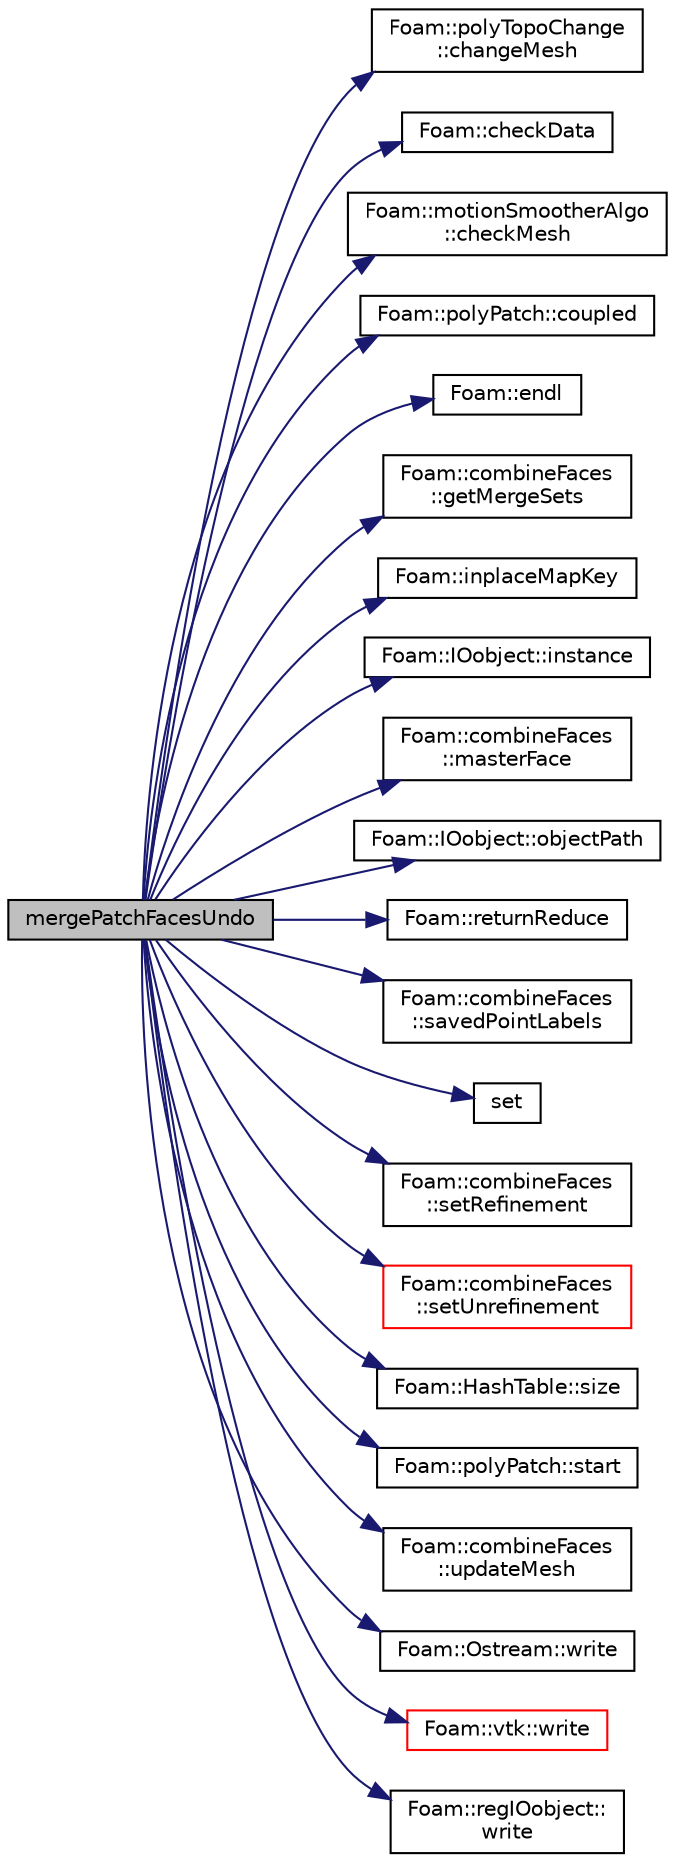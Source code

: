 digraph "mergePatchFacesUndo"
{
  bgcolor="transparent";
  edge [fontname="Helvetica",fontsize="10",labelfontname="Helvetica",labelfontsize="10"];
  node [fontname="Helvetica",fontsize="10",shape=record];
  rankdir="LR";
  Node1 [label="mergePatchFacesUndo",height=0.2,width=0.4,color="black", fillcolor="grey75", style="filled" fontcolor="black"];
  Node1 -> Node2 [color="midnightblue",fontsize="10",style="solid",fontname="Helvetica"];
  Node2 [label="Foam::polyTopoChange\l::changeMesh",height=0.2,width=0.4,color="black",URL="$classFoam_1_1polyTopoChange.html#a1b105b13373ba9f1c7685f873b250cf2",tooltip="Inplace changes mesh without change of patches. "];
  Node1 -> Node3 [color="midnightblue",fontsize="10",style="solid",fontname="Helvetica"];
  Node3 [label="Foam::checkData",height=0.2,width=0.4,color="black",URL="$namespaceFoam.html#ac7ee3b57a297e452e16d8ae61ceba1d4",tooltip="Check if fields are good to use (available at all times) "];
  Node1 -> Node4 [color="midnightblue",fontsize="10",style="solid",fontname="Helvetica"];
  Node4 [label="Foam::motionSmootherAlgo\l::checkMesh",height=0.2,width=0.4,color="black",URL="$classFoam_1_1motionSmootherAlgo.html#aae5fa403a1bdcfd426f920bbf2d3d033",tooltip="Check mesh with mesh settings in dict. Collects incorrect faces. "];
  Node1 -> Node5 [color="midnightblue",fontsize="10",style="solid",fontname="Helvetica"];
  Node5 [label="Foam::polyPatch::coupled",height=0.2,width=0.4,color="black",URL="$classFoam_1_1polyPatch.html#acffd678e538fc569f301aacdb4f019b7",tooltip="Return true if this patch is geometrically coupled (i.e. faces and. "];
  Node1 -> Node6 [color="midnightblue",fontsize="10",style="solid",fontname="Helvetica"];
  Node6 [label="Foam::endl",height=0.2,width=0.4,color="black",URL="$namespaceFoam.html#a2db8fe02a0d3909e9351bb4275b23ce4",tooltip="Add newline and flush stream. "];
  Node1 -> Node7 [color="midnightblue",fontsize="10",style="solid",fontname="Helvetica"];
  Node7 [label="Foam::combineFaces\l::getMergeSets",height=0.2,width=0.4,color="black",URL="$classFoam_1_1combineFaces.html#a40a21cccc950c080f0de102e7ddb238a",tooltip="Extract lists of all (non-coupled) boundary faces on selected. "];
  Node1 -> Node8 [color="midnightblue",fontsize="10",style="solid",fontname="Helvetica"];
  Node8 [label="Foam::inplaceMapKey",height=0.2,width=0.4,color="black",URL="$namespaceFoam.html#a8f2a8f0262a8c48da9fdbf6468035eff",tooltip="Rewrite with mapped keys. Ignore elements with negative key. "];
  Node1 -> Node9 [color="midnightblue",fontsize="10",style="solid",fontname="Helvetica"];
  Node9 [label="Foam::IOobject::instance",height=0.2,width=0.4,color="black",URL="$classFoam_1_1IOobject.html#a46160ffc8e0db5faef21fc9aa00a1677"];
  Node1 -> Node10 [color="midnightblue",fontsize="10",style="solid",fontname="Helvetica"];
  Node10 [label="Foam::combineFaces\l::masterFace",height=0.2,width=0.4,color="black",URL="$classFoam_1_1combineFaces.html#ac0b3be1e3ce274790a8e790d1cac80a1",tooltip="If undoable: masterface for every set. "];
  Node1 -> Node11 [color="midnightblue",fontsize="10",style="solid",fontname="Helvetica"];
  Node11 [label="Foam::IOobject::objectPath",height=0.2,width=0.4,color="black",URL="$classFoam_1_1IOobject.html#a0b65962a51ddc7c85136183e067edfeb",tooltip="The complete path + object name. "];
  Node1 -> Node12 [color="midnightblue",fontsize="10",style="solid",fontname="Helvetica"];
  Node12 [label="Foam::returnReduce",height=0.2,width=0.4,color="black",URL="$namespaceFoam.html#a8d528a67d2a9c6fe4fb94bc86872624b"];
  Node1 -> Node13 [color="midnightblue",fontsize="10",style="solid",fontname="Helvetica"];
  Node13 [label="Foam::combineFaces\l::savedPointLabels",height=0.2,width=0.4,color="black",URL="$classFoam_1_1combineFaces.html#af02a9a92344a83d53049cc863b52f4aa",tooltip="If undoable: set of original point labels of stored points. "];
  Node1 -> Node14 [color="midnightblue",fontsize="10",style="solid",fontname="Helvetica"];
  Node14 [label="set",height=0.2,width=0.4,color="black",URL="$foamToVTK_2convertVolumeFields_8H.html#a9501f0803dc8f7696580ce88cb134264"];
  Node1 -> Node15 [color="midnightblue",fontsize="10",style="solid",fontname="Helvetica"];
  Node15 [label="Foam::combineFaces\l::setRefinement",height=0.2,width=0.4,color="black",URL="$classFoam_1_1combineFaces.html#a67d2bb0d6cac2b27ae250df417ef6942",tooltip="Play commands into polyTopoChange to combine faces. Gets. "];
  Node1 -> Node16 [color="midnightblue",fontsize="10",style="solid",fontname="Helvetica"];
  Node16 [label="Foam::combineFaces\l::setUnrefinement",height=0.2,width=0.4,color="red",URL="$classFoam_1_1combineFaces.html#a5e5e6cc1f97c15b7bffabbda6a33b863",tooltip="Play commands into polyTopoChange to reinsert original faces. "];
  Node1 -> Node17 [color="midnightblue",fontsize="10",style="solid",fontname="Helvetica"];
  Node17 [label="Foam::HashTable::size",height=0.2,width=0.4,color="black",URL="$classFoam_1_1HashTable.html#a95603446b248fe1ecf5dc59bcc2eaff0",tooltip="The number of elements in table. "];
  Node1 -> Node18 [color="midnightblue",fontsize="10",style="solid",fontname="Helvetica"];
  Node18 [label="Foam::polyPatch::start",height=0.2,width=0.4,color="black",URL="$classFoam_1_1polyPatch.html#a861f370e41af7d54d7ff91da65de6e6a",tooltip="Return start label of this patch in the polyMesh face list. "];
  Node1 -> Node19 [color="midnightblue",fontsize="10",style="solid",fontname="Helvetica"];
  Node19 [label="Foam::combineFaces\l::updateMesh",height=0.2,width=0.4,color="black",URL="$classFoam_1_1combineFaces.html#ad57565956fd4064299f4bd3c4eebb1d4",tooltip="Force recalculation of locally stored data on topological change. "];
  Node1 -> Node20 [color="midnightblue",fontsize="10",style="solid",fontname="Helvetica"];
  Node20 [label="Foam::Ostream::write",height=0.2,width=0.4,color="black",URL="$classFoam_1_1Ostream.html#a8da7514808d6493ccfd30582fc945aa1",tooltip="Write token to stream or otherwise handle it. "];
  Node1 -> Node21 [color="midnightblue",fontsize="10",style="solid",fontname="Helvetica"];
  Node21 [label="Foam::vtk::write",height=0.2,width=0.4,color="red",URL="$namespaceFoam_1_1vtk.html#a5ddab0eba69f47ec148a4a5f9d8f334a",tooltip="Component-wise write of a value (N times) "];
  Node1 -> Node22 [color="midnightblue",fontsize="10",style="solid",fontname="Helvetica"];
  Node22 [label="Foam::regIOobject::\lwrite",height=0.2,width=0.4,color="black",URL="$classFoam_1_1regIOobject.html#a1ff0c1446e1074e2d4a6a379857eaa52",tooltip="Write using setting from DB. "];
}

